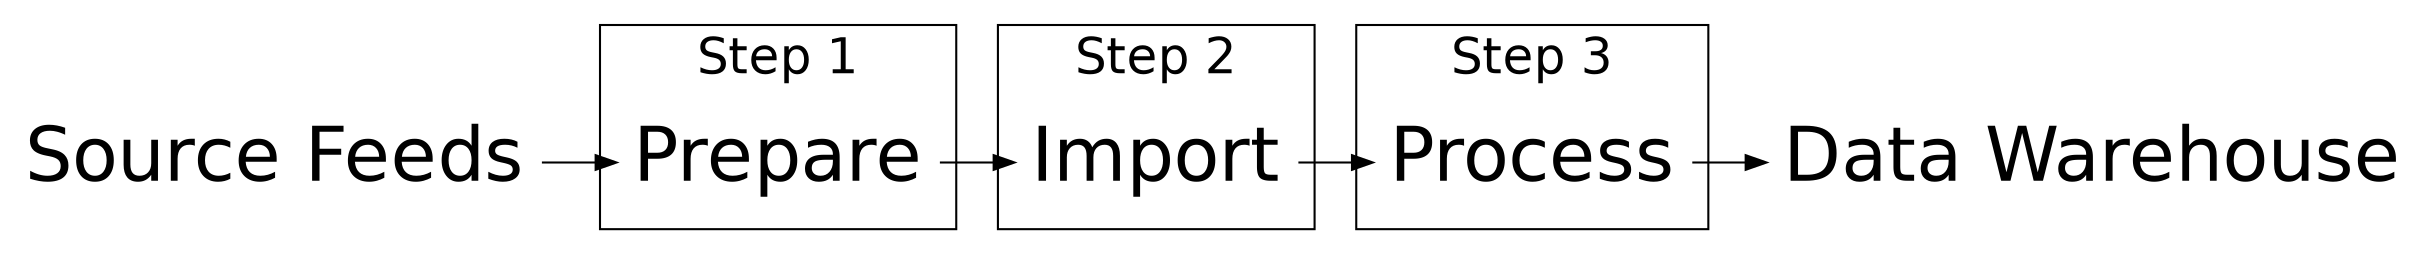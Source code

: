 digraph {
  newrank=true
  rankdir=LR
  fontsize=24
  fontname=Helvetica

  node [shape=none fontsize=36 fontname=Helvetica]

  subgraph cluster_s1 {
    label="Step 1"
    Prepare [penwidth=0 image="machine.png"]
  }
  subgraph cluster_s2 {
    label="Step 2"
    Import  [penwidth=0 image="machine.png"]
  }
  subgraph cluster_s3 {
    label="Step 3"
    Process [penwidth=0 image="machine.png"]
  }

  "Source Feeds" -> Prepare -> Import -> Process -> "Data Warehouse"
}
